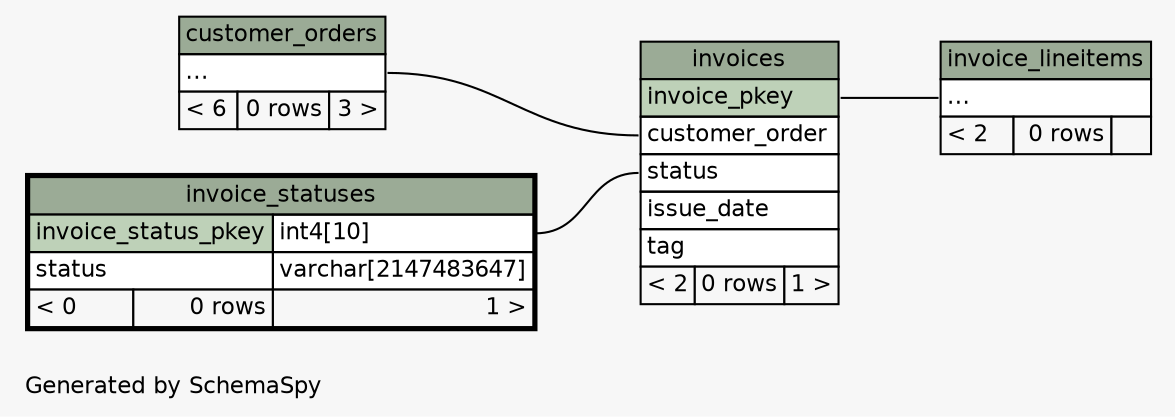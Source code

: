 // dot 2.20.2 on Linux 2.6.28-13-generic
// SchemaSpy rev 514
digraph "twoDegreesRelationshipsDiagram" {
  graph [
    rankdir="RL"
    bgcolor="#f7f7f7"
    label="\nGenerated by SchemaSpy"
    labeljust="l"
    nodesep="0.18"
    ranksep="0.46"
    fontname="Helvetica"
    fontsize="11"
  ];
  node [
    fontname="Helvetica"
    fontsize="11"
    shape="plaintext"
  ];
  edge [
    arrowsize="0.8"
  ];
  "invoice_lineitems":"elipses":w -> "invoices":"invoice_pkey":e [arrowhead=none arrowtail=crowodot];
  "invoices":"customer_order":w -> "customer_orders":"elipses":e [arrowhead=none arrowtail=crowodot];
  "invoices":"status":w -> "invoice_statuses":"invoice_status_pkey.type":e [arrowhead=none arrowtail=crowodot];
  "customer_orders" [
    label=<
    <TABLE BORDER="0" CELLBORDER="1" CELLSPACING="0" BGCOLOR="#ffffff">
      <TR><TD COLSPAN="3" BGCOLOR="#9bab96" ALIGN="CENTER">customer_orders</TD></TR>
      <TR><TD PORT="elipses" COLSPAN="3" ALIGN="LEFT">...</TD></TR>
      <TR><TD ALIGN="LEFT" BGCOLOR="#f7f7f7">&lt; 6</TD><TD ALIGN="RIGHT" BGCOLOR="#f7f7f7">0 rows</TD><TD ALIGN="RIGHT" BGCOLOR="#f7f7f7">3 &gt;</TD></TR>
    </TABLE>>
    URL="customer_orders.html"
    tooltip="customer_orders"
  ];
  "invoice_lineitems" [
    label=<
    <TABLE BORDER="0" CELLBORDER="1" CELLSPACING="0" BGCOLOR="#ffffff">
      <TR><TD COLSPAN="3" BGCOLOR="#9bab96" ALIGN="CENTER">invoice_lineitems</TD></TR>
      <TR><TD PORT="elipses" COLSPAN="3" ALIGN="LEFT">...</TD></TR>
      <TR><TD ALIGN="LEFT" BGCOLOR="#f7f7f7">&lt; 2</TD><TD ALIGN="RIGHT" BGCOLOR="#f7f7f7">0 rows</TD><TD ALIGN="RIGHT" BGCOLOR="#f7f7f7">  </TD></TR>
    </TABLE>>
    URL="invoice_lineitems.html"
    tooltip="invoice_lineitems"
  ];
  "invoice_statuses" [
    label=<
    <TABLE BORDER="2" CELLBORDER="1" CELLSPACING="0" BGCOLOR="#ffffff">
      <TR><TD COLSPAN="3" BGCOLOR="#9bab96" ALIGN="CENTER">invoice_statuses</TD></TR>
      <TR><TD PORT="invoice_status_pkey" COLSPAN="2" BGCOLOR="#bed1b8" ALIGN="LEFT">invoice_status_pkey</TD><TD PORT="invoice_status_pkey.type" ALIGN="LEFT">int4[10]</TD></TR>
      <TR><TD PORT="status" COLSPAN="2" ALIGN="LEFT">status</TD><TD PORT="status.type" ALIGN="LEFT">varchar[2147483647]</TD></TR>
      <TR><TD ALIGN="LEFT" BGCOLOR="#f7f7f7">&lt; 0</TD><TD ALIGN="RIGHT" BGCOLOR="#f7f7f7">0 rows</TD><TD ALIGN="RIGHT" BGCOLOR="#f7f7f7">1 &gt;</TD></TR>
    </TABLE>>
    URL="invoice_statuses.html"
    tooltip="invoice_statuses"
  ];
  "invoices" [
    label=<
    <TABLE BORDER="0" CELLBORDER="1" CELLSPACING="0" BGCOLOR="#ffffff">
      <TR><TD COLSPAN="3" BGCOLOR="#9bab96" ALIGN="CENTER">invoices</TD></TR>
      <TR><TD PORT="invoice_pkey" COLSPAN="3" BGCOLOR="#bed1b8" ALIGN="LEFT">invoice_pkey</TD></TR>
      <TR><TD PORT="customer_order" COLSPAN="3" ALIGN="LEFT">customer_order</TD></TR>
      <TR><TD PORT="status" COLSPAN="3" ALIGN="LEFT">status</TD></TR>
      <TR><TD PORT="issue_date" COLSPAN="3" ALIGN="LEFT">issue_date</TD></TR>
      <TR><TD PORT="tag" COLSPAN="3" ALIGN="LEFT">tag</TD></TR>
      <TR><TD ALIGN="LEFT" BGCOLOR="#f7f7f7">&lt; 2</TD><TD ALIGN="RIGHT" BGCOLOR="#f7f7f7">0 rows</TD><TD ALIGN="RIGHT" BGCOLOR="#f7f7f7">1 &gt;</TD></TR>
    </TABLE>>
    URL="invoices.html"
    tooltip="invoices"
  ];
}
